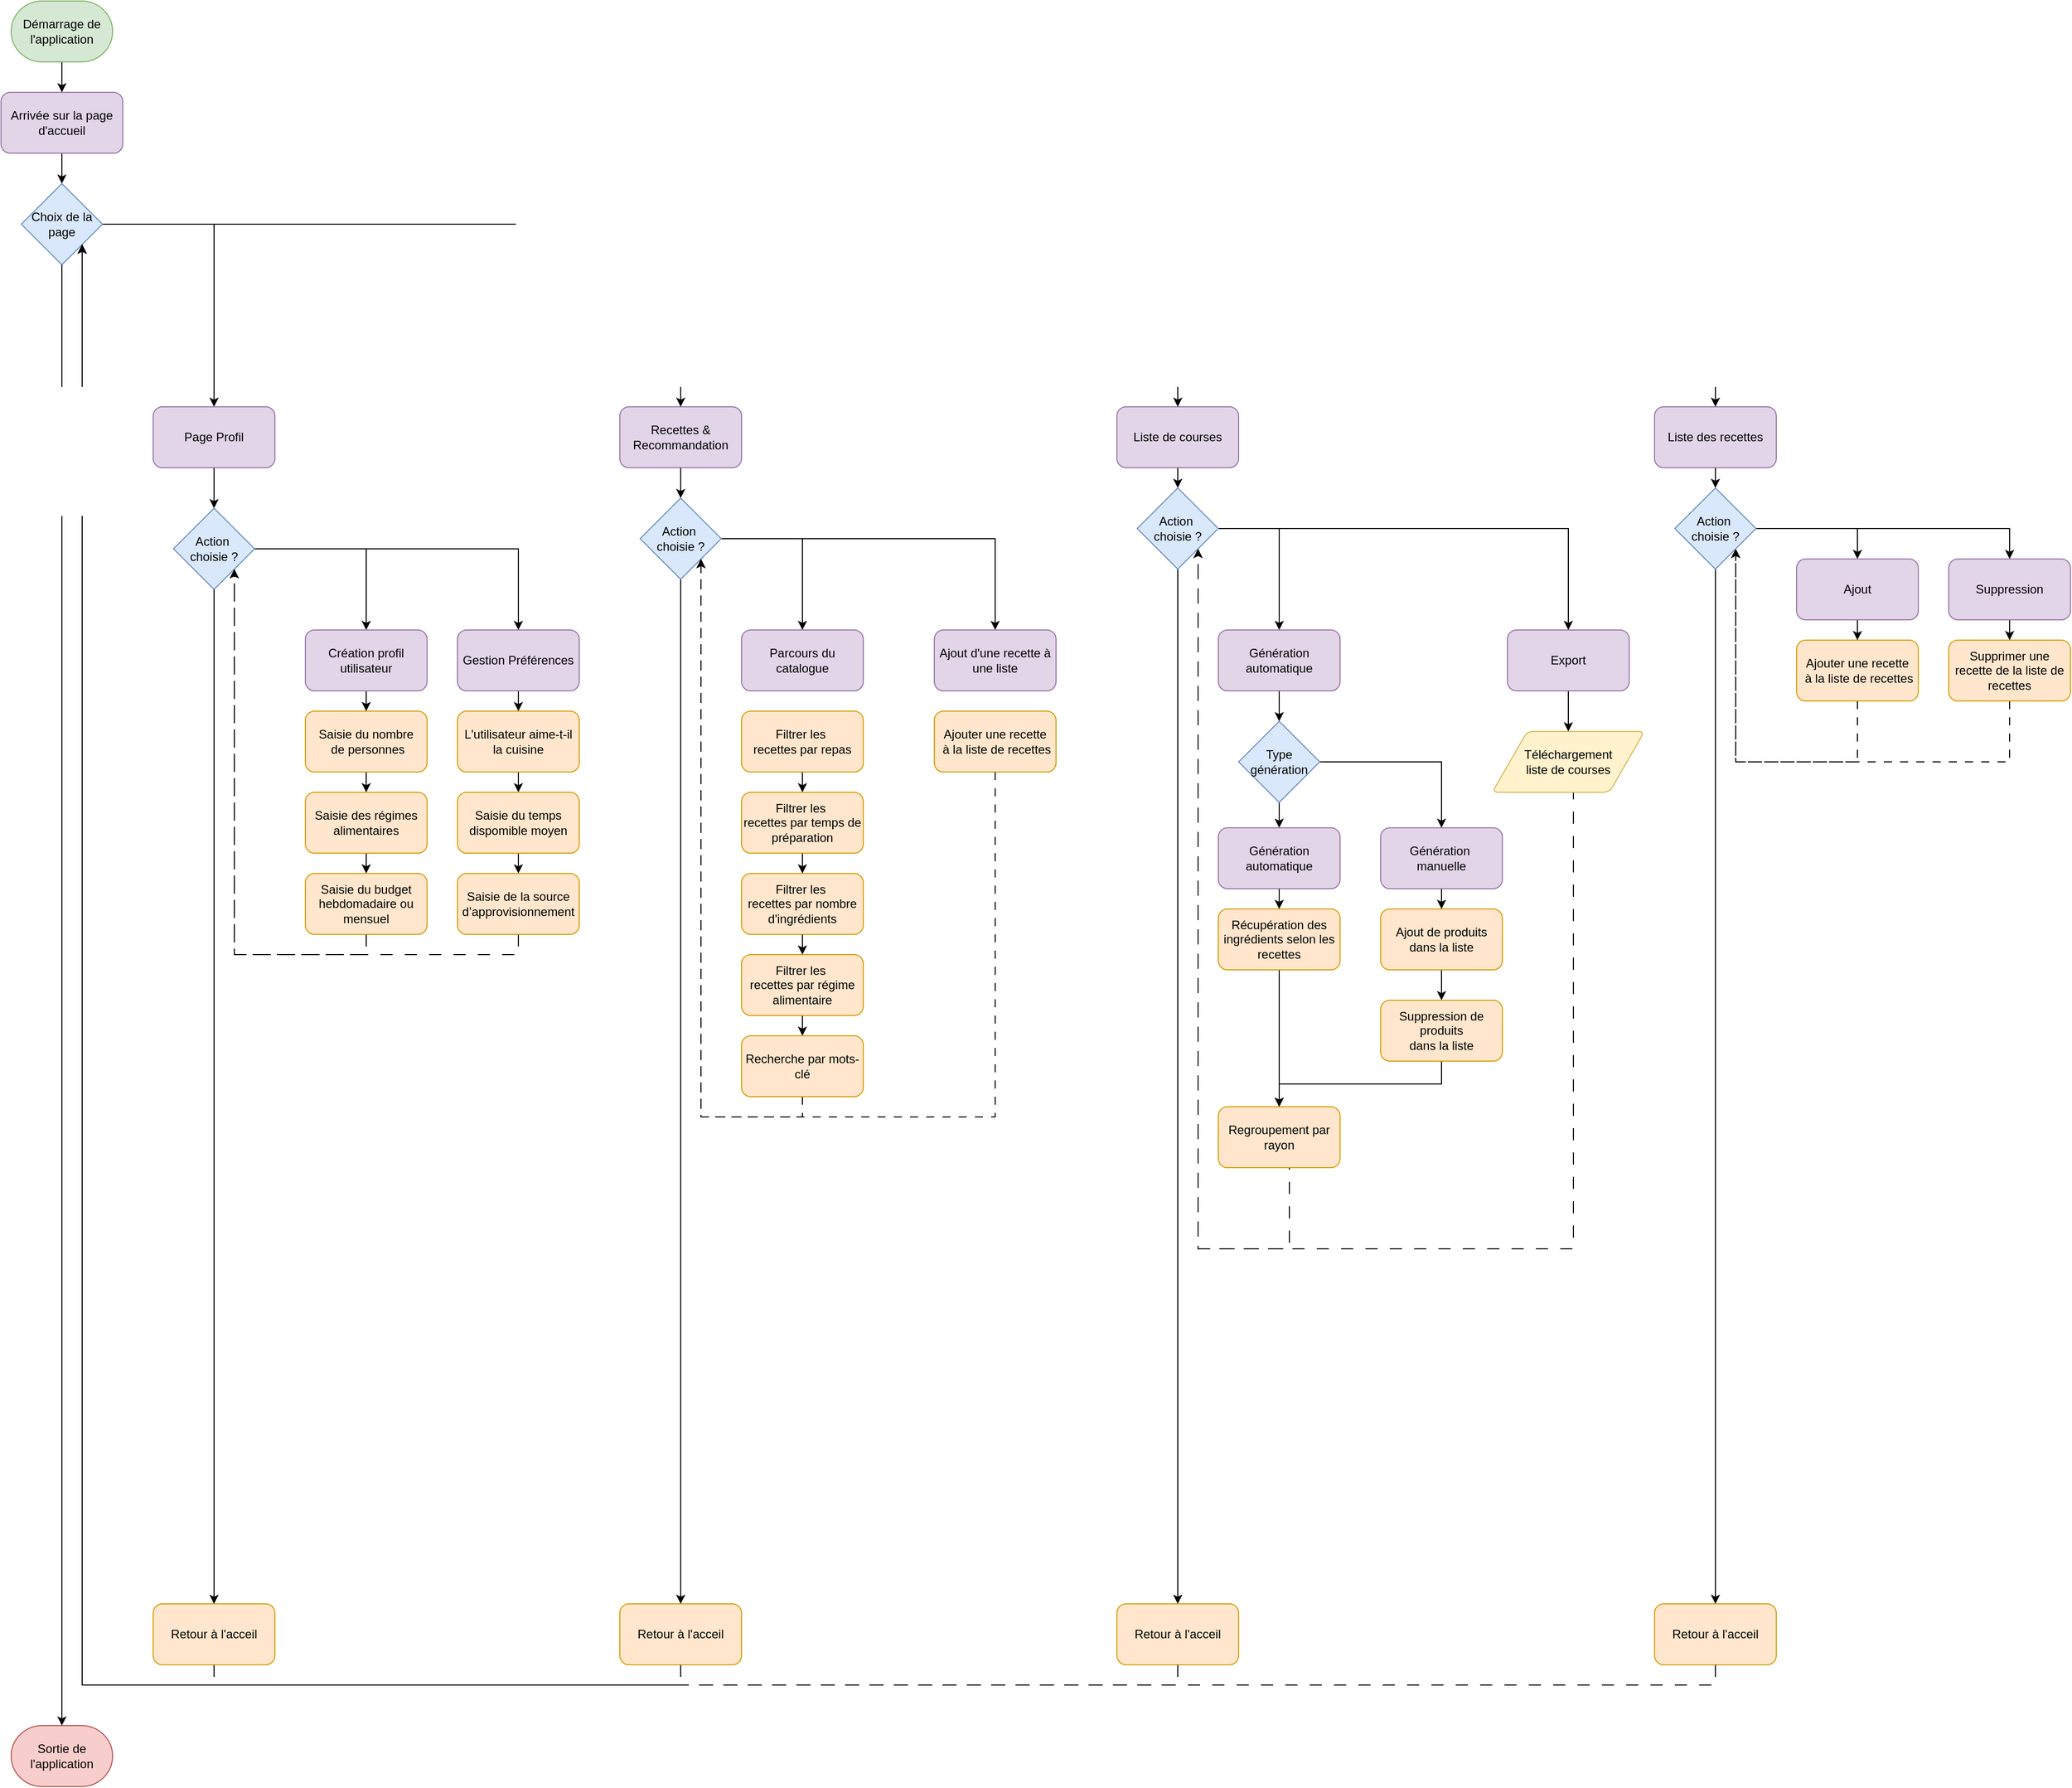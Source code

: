 <mxfile version="26.2.14">
  <diagram id="C5RBs43oDa-KdzZeNtuy" name="Page-1">
    <mxGraphModel dx="3173" dy="3305" grid="1" gridSize="10" guides="1" tooltips="1" connect="1" arrows="1" fold="1" page="0" pageScale="1" pageWidth="827" pageHeight="1169" math="0" shadow="0">
      <root>
        <mxCell id="WIyWlLk6GJQsqaUBKTNV-0" />
        <mxCell id="WIyWlLk6GJQsqaUBKTNV-1" parent="WIyWlLk6GJQsqaUBKTNV-0" />
        <mxCell id="wXpOA6ohuVYkugTAgdoW-139" style="edgeStyle=orthogonalEdgeStyle;rounded=0;orthogonalLoop=1;jettySize=auto;html=1;exitX=0.5;exitY=1;exitDx=0;exitDy=0;entryX=0.5;entryY=0;entryDx=0;entryDy=0;" edge="1" parent="WIyWlLk6GJQsqaUBKTNV-1" source="wXpOA6ohuVYkugTAgdoW-3" target="wXpOA6ohuVYkugTAgdoW-75">
          <mxGeometry relative="1" as="geometry" />
        </mxCell>
        <mxCell id="wXpOA6ohuVYkugTAgdoW-3" value="Arrivée sur la page d&#39;accueil" style="rounded=1;whiteSpace=wrap;html=1;fillColor=#e1d5e7;strokeColor=#9673a6;" vertex="1" parent="WIyWlLk6GJQsqaUBKTNV-1">
          <mxGeometry x="60" y="-350" width="120" height="60" as="geometry" />
        </mxCell>
        <mxCell id="wXpOA6ohuVYkugTAgdoW-43" style="edgeStyle=orthogonalEdgeStyle;rounded=0;orthogonalLoop=1;jettySize=auto;html=1;exitX=0.5;exitY=1;exitDx=0;exitDy=0;entryX=0.5;entryY=0;entryDx=0;entryDy=0;" edge="1" parent="WIyWlLk6GJQsqaUBKTNV-1" source="wXpOA6ohuVYkugTAgdoW-33" target="wXpOA6ohuVYkugTAgdoW-35">
          <mxGeometry relative="1" as="geometry" />
        </mxCell>
        <mxCell id="wXpOA6ohuVYkugTAgdoW-33" value="Recettes &amp;amp; Recommandation" style="rounded=1;whiteSpace=wrap;html=1;fillColor=#e1d5e7;strokeColor=#9673a6;" vertex="1" parent="WIyWlLk6GJQsqaUBKTNV-1">
          <mxGeometry x="670" y="-40" width="120" height="60" as="geometry" />
        </mxCell>
        <mxCell id="wXpOA6ohuVYkugTAgdoW-98" style="edgeStyle=orthogonalEdgeStyle;rounded=0;orthogonalLoop=1;jettySize=auto;html=1;exitX=1;exitY=0.5;exitDx=0;exitDy=0;entryX=0.5;entryY=0;entryDx=0;entryDy=0;" edge="1" parent="WIyWlLk6GJQsqaUBKTNV-1" source="wXpOA6ohuVYkugTAgdoW-35" target="wXpOA6ohuVYkugTAgdoW-97">
          <mxGeometry relative="1" as="geometry" />
        </mxCell>
        <mxCell id="wXpOA6ohuVYkugTAgdoW-99" style="edgeStyle=orthogonalEdgeStyle;rounded=0;orthogonalLoop=1;jettySize=auto;html=1;exitX=1;exitY=0.5;exitDx=0;exitDy=0;entryX=0.5;entryY=0;entryDx=0;entryDy=0;" edge="1" parent="WIyWlLk6GJQsqaUBKTNV-1" source="wXpOA6ohuVYkugTAgdoW-35" target="wXpOA6ohuVYkugTAgdoW-96">
          <mxGeometry relative="1" as="geometry" />
        </mxCell>
        <mxCell id="wXpOA6ohuVYkugTAgdoW-158" style="edgeStyle=orthogonalEdgeStyle;rounded=0;orthogonalLoop=1;jettySize=auto;html=1;exitX=0.5;exitY=1;exitDx=0;exitDy=0;entryX=0.5;entryY=0;entryDx=0;entryDy=0;" edge="1" parent="WIyWlLk6GJQsqaUBKTNV-1" source="wXpOA6ohuVYkugTAgdoW-35" target="wXpOA6ohuVYkugTAgdoW-156">
          <mxGeometry relative="1" as="geometry" />
        </mxCell>
        <mxCell id="wXpOA6ohuVYkugTAgdoW-35" value="&lt;div&gt;Action&amp;nbsp;&lt;/div&gt;&lt;div&gt;choisie ?&lt;/div&gt;" style="rhombus;whiteSpace=wrap;html=1;fillColor=#dae8fc;strokeColor=#6c8ebf;" vertex="1" parent="WIyWlLk6GJQsqaUBKTNV-1">
          <mxGeometry x="690" y="50" width="80" height="80" as="geometry" />
        </mxCell>
        <mxCell id="wXpOA6ohuVYkugTAgdoW-40" style="edgeStyle=orthogonalEdgeStyle;rounded=0;orthogonalLoop=1;jettySize=auto;html=1;exitX=0.5;exitY=1;exitDx=0;exitDy=0;entryX=0.5;entryY=0;entryDx=0;entryDy=0;" edge="1" parent="WIyWlLk6GJQsqaUBKTNV-1" source="wXpOA6ohuVYkugTAgdoW-36" target="wXpOA6ohuVYkugTAgdoW-37">
          <mxGeometry relative="1" as="geometry" />
        </mxCell>
        <mxCell id="wXpOA6ohuVYkugTAgdoW-36" value="&lt;div&gt;Filtrer les&amp;nbsp;&lt;/div&gt;&lt;div&gt;recettes par repas&lt;/div&gt;" style="rounded=1;whiteSpace=wrap;html=1;fillColor=#ffe6cc;strokeColor=#d79b00;" vertex="1" parent="WIyWlLk6GJQsqaUBKTNV-1">
          <mxGeometry x="790" y="260" width="120" height="60" as="geometry" />
        </mxCell>
        <mxCell id="wXpOA6ohuVYkugTAgdoW-41" style="edgeStyle=orthogonalEdgeStyle;rounded=0;orthogonalLoop=1;jettySize=auto;html=1;exitX=0.5;exitY=1;exitDx=0;exitDy=0;entryX=0.5;entryY=0;entryDx=0;entryDy=0;" edge="1" parent="WIyWlLk6GJQsqaUBKTNV-1" source="wXpOA6ohuVYkugTAgdoW-37" target="wXpOA6ohuVYkugTAgdoW-38">
          <mxGeometry relative="1" as="geometry" />
        </mxCell>
        <mxCell id="wXpOA6ohuVYkugTAgdoW-37" value="&lt;div&gt;Filtrer les&amp;nbsp;&lt;/div&gt;&lt;div&gt;recettes par temps de préparation&lt;/div&gt;" style="rounded=1;whiteSpace=wrap;html=1;fillColor=#ffe6cc;strokeColor=#d79b00;" vertex="1" parent="WIyWlLk6GJQsqaUBKTNV-1">
          <mxGeometry x="790" y="340" width="120" height="60" as="geometry" />
        </mxCell>
        <mxCell id="wXpOA6ohuVYkugTAgdoW-62" style="edgeStyle=orthogonalEdgeStyle;rounded=0;orthogonalLoop=1;jettySize=auto;html=1;exitX=0.5;exitY=1;exitDx=0;exitDy=0;entryX=0.5;entryY=0;entryDx=0;entryDy=0;" edge="1" parent="WIyWlLk6GJQsqaUBKTNV-1" source="wXpOA6ohuVYkugTAgdoW-38" target="wXpOA6ohuVYkugTAgdoW-59">
          <mxGeometry relative="1" as="geometry" />
        </mxCell>
        <mxCell id="wXpOA6ohuVYkugTAgdoW-38" value="&lt;div&gt;Filtrer les&amp;nbsp;&lt;/div&gt;&lt;div&gt;recettes par nombre d&#39;ingrédients&lt;/div&gt;" style="rounded=1;whiteSpace=wrap;html=1;fillColor=#ffe6cc;strokeColor=#d79b00;" vertex="1" parent="WIyWlLk6GJQsqaUBKTNV-1">
          <mxGeometry x="790" y="420" width="120" height="60" as="geometry" />
        </mxCell>
        <mxCell id="wXpOA6ohuVYkugTAgdoW-101" style="edgeStyle=orthogonalEdgeStyle;rounded=0;orthogonalLoop=1;jettySize=auto;html=1;exitX=0.5;exitY=1;exitDx=0;exitDy=0;entryX=1;entryY=1;entryDx=0;entryDy=0;dashed=1;dashPattern=8 8;" edge="1" parent="WIyWlLk6GJQsqaUBKTNV-1" source="wXpOA6ohuVYkugTAgdoW-44" target="wXpOA6ohuVYkugTAgdoW-35">
          <mxGeometry relative="1" as="geometry">
            <Array as="points">
              <mxPoint x="1040" y="660" />
              <mxPoint x="750" y="660" />
            </Array>
          </mxGeometry>
        </mxCell>
        <mxCell id="wXpOA6ohuVYkugTAgdoW-44" value="&lt;div&gt;Ajouter une recette&lt;/div&gt;&lt;div&gt;&amp;nbsp;à la liste de recettes&lt;/div&gt;" style="rounded=1;whiteSpace=wrap;html=1;fillColor=#ffe6cc;strokeColor=#d79b00;" vertex="1" parent="WIyWlLk6GJQsqaUBKTNV-1">
          <mxGeometry x="980" y="260" width="120" height="60" as="geometry" />
        </mxCell>
        <mxCell id="wXpOA6ohuVYkugTAgdoW-142" style="edgeStyle=orthogonalEdgeStyle;rounded=0;orthogonalLoop=1;jettySize=auto;html=1;exitX=0.5;exitY=1;exitDx=0;exitDy=0;entryX=0.5;entryY=0;entryDx=0;entryDy=0;" edge="1" parent="WIyWlLk6GJQsqaUBKTNV-1" source="wXpOA6ohuVYkugTAgdoW-46" target="wXpOA6ohuVYkugTAgdoW-141">
          <mxGeometry relative="1" as="geometry" />
        </mxCell>
        <mxCell id="wXpOA6ohuVYkugTAgdoW-46" value="Liste de courses" style="rounded=1;whiteSpace=wrap;html=1;fillColor=#e1d5e7;strokeColor=#9673a6;" vertex="1" parent="WIyWlLk6GJQsqaUBKTNV-1">
          <mxGeometry x="1160" y="-40" width="120" height="60" as="geometry" />
        </mxCell>
        <mxCell id="wXpOA6ohuVYkugTAgdoW-106" style="edgeStyle=orthogonalEdgeStyle;rounded=0;orthogonalLoop=1;jettySize=auto;html=1;exitX=0.5;exitY=1;exitDx=0;exitDy=0;entryX=0.5;entryY=0;entryDx=0;entryDy=0;" edge="1" parent="WIyWlLk6GJQsqaUBKTNV-1" source="wXpOA6ohuVYkugTAgdoW-48" target="wXpOA6ohuVYkugTAgdoW-104">
          <mxGeometry relative="1" as="geometry" />
        </mxCell>
        <mxCell id="wXpOA6ohuVYkugTAgdoW-107" style="edgeStyle=orthogonalEdgeStyle;rounded=0;orthogonalLoop=1;jettySize=auto;html=1;exitX=1;exitY=0.5;exitDx=0;exitDy=0;entryX=0.5;entryY=0;entryDx=0;entryDy=0;" edge="1" parent="WIyWlLk6GJQsqaUBKTNV-1" source="wXpOA6ohuVYkugTAgdoW-48" target="wXpOA6ohuVYkugTAgdoW-105">
          <mxGeometry relative="1" as="geometry" />
        </mxCell>
        <mxCell id="wXpOA6ohuVYkugTAgdoW-48" value="Type génération" style="rhombus;whiteSpace=wrap;html=1;fillColor=#dae8fc;strokeColor=#6c8ebf;" vertex="1" parent="WIyWlLk6GJQsqaUBKTNV-1">
          <mxGeometry x="1280" y="270" width="80" height="80" as="geometry" />
        </mxCell>
        <mxCell id="wXpOA6ohuVYkugTAgdoW-64" style="edgeStyle=orthogonalEdgeStyle;rounded=0;orthogonalLoop=1;jettySize=auto;html=1;exitX=0.5;exitY=1;exitDx=0;exitDy=0;entryX=0.5;entryY=0;entryDx=0;entryDy=0;" edge="1" parent="WIyWlLk6GJQsqaUBKTNV-1" source="wXpOA6ohuVYkugTAgdoW-55" target="wXpOA6ohuVYkugTAgdoW-63">
          <mxGeometry relative="1" as="geometry" />
        </mxCell>
        <mxCell id="wXpOA6ohuVYkugTAgdoW-55" value="&lt;div&gt;Ajout de produits&lt;/div&gt;&lt;div&gt;dans la liste&lt;/div&gt;" style="rounded=1;whiteSpace=wrap;html=1;fillColor=#ffe6cc;strokeColor=#d79b00;" vertex="1" parent="WIyWlLk6GJQsqaUBKTNV-1">
          <mxGeometry x="1420" y="455" width="120" height="60" as="geometry" />
        </mxCell>
        <mxCell id="wXpOA6ohuVYkugTAgdoW-61" style="edgeStyle=orthogonalEdgeStyle;rounded=0;orthogonalLoop=1;jettySize=auto;html=1;exitX=0.5;exitY=1;exitDx=0;exitDy=0;entryX=0.5;entryY=0;entryDx=0;entryDy=0;" edge="1" parent="WIyWlLk6GJQsqaUBKTNV-1" source="wXpOA6ohuVYkugTAgdoW-59" target="wXpOA6ohuVYkugTAgdoW-60">
          <mxGeometry relative="1" as="geometry" />
        </mxCell>
        <mxCell id="wXpOA6ohuVYkugTAgdoW-59" value="&lt;div&gt;Filtrer les&amp;nbsp;&lt;/div&gt;&lt;div&gt;recettes par régime alimentaire&lt;/div&gt;" style="rounded=1;whiteSpace=wrap;html=1;fillColor=#ffe6cc;strokeColor=#d79b00;" vertex="1" parent="WIyWlLk6GJQsqaUBKTNV-1">
          <mxGeometry x="790" y="500" width="120" height="60" as="geometry" />
        </mxCell>
        <mxCell id="wXpOA6ohuVYkugTAgdoW-100" style="edgeStyle=orthogonalEdgeStyle;rounded=0;orthogonalLoop=1;jettySize=auto;html=1;exitX=0.5;exitY=1;exitDx=0;exitDy=0;entryX=1;entryY=1;entryDx=0;entryDy=0;dashed=1;dashPattern=8 8;" edge="1" parent="WIyWlLk6GJQsqaUBKTNV-1" source="wXpOA6ohuVYkugTAgdoW-60" target="wXpOA6ohuVYkugTAgdoW-35">
          <mxGeometry relative="1" as="geometry" />
        </mxCell>
        <mxCell id="wXpOA6ohuVYkugTAgdoW-60" value="Recherche par mots-clé" style="rounded=1;whiteSpace=wrap;html=1;fillColor=#ffe6cc;strokeColor=#d79b00;" vertex="1" parent="WIyWlLk6GJQsqaUBKTNV-1">
          <mxGeometry x="790" y="580" width="120" height="60" as="geometry" />
        </mxCell>
        <mxCell id="wXpOA6ohuVYkugTAgdoW-111" style="edgeStyle=orthogonalEdgeStyle;rounded=0;orthogonalLoop=1;jettySize=auto;html=1;exitX=0.5;exitY=1;exitDx=0;exitDy=0;entryX=0.5;entryY=0;entryDx=0;entryDy=0;" edge="1" parent="WIyWlLk6GJQsqaUBKTNV-1" source="wXpOA6ohuVYkugTAgdoW-63" target="wXpOA6ohuVYkugTAgdoW-65">
          <mxGeometry relative="1" as="geometry" />
        </mxCell>
        <mxCell id="wXpOA6ohuVYkugTAgdoW-63" value="Suppression de produits&lt;div&gt;dans la liste&lt;/div&gt;" style="rounded=1;whiteSpace=wrap;html=1;fillColor=#ffe6cc;strokeColor=#d79b00;" vertex="1" parent="WIyWlLk6GJQsqaUBKTNV-1">
          <mxGeometry x="1420" y="545" width="120" height="60" as="geometry" />
        </mxCell>
        <mxCell id="wXpOA6ohuVYkugTAgdoW-151" style="edgeStyle=orthogonalEdgeStyle;rounded=0;orthogonalLoop=1;jettySize=auto;html=1;exitX=0.5;exitY=1;exitDx=0;exitDy=0;entryX=1;entryY=1;entryDx=0;entryDy=0;dashed=1;dashPattern=12 12;" edge="1" parent="WIyWlLk6GJQsqaUBKTNV-1" source="wXpOA6ohuVYkugTAgdoW-65" target="wXpOA6ohuVYkugTAgdoW-141">
          <mxGeometry relative="1" as="geometry">
            <Array as="points">
              <mxPoint x="1330" y="710" />
              <mxPoint x="1330" y="790" />
              <mxPoint x="1240" y="790" />
            </Array>
          </mxGeometry>
        </mxCell>
        <mxCell id="wXpOA6ohuVYkugTAgdoW-65" value="Regroupement par rayon" style="rounded=1;whiteSpace=wrap;html=1;fillColor=#ffe6cc;strokeColor=#d79b00;" vertex="1" parent="WIyWlLk6GJQsqaUBKTNV-1">
          <mxGeometry x="1260" y="650" width="120" height="60" as="geometry" />
        </mxCell>
        <mxCell id="wXpOA6ohuVYkugTAgdoW-115" style="edgeStyle=orthogonalEdgeStyle;rounded=0;orthogonalLoop=1;jettySize=auto;html=1;exitX=0.5;exitY=1;exitDx=0;exitDy=0;entryX=0.5;entryY=0;entryDx=0;entryDy=0;" edge="1" parent="WIyWlLk6GJQsqaUBKTNV-1" source="wXpOA6ohuVYkugTAgdoW-68" target="wXpOA6ohuVYkugTAgdoW-114">
          <mxGeometry relative="1" as="geometry" />
        </mxCell>
        <mxCell id="wXpOA6ohuVYkugTAgdoW-68" value="&lt;div&gt;Liste des recettes&lt;/div&gt;" style="rounded=1;whiteSpace=wrap;html=1;fillColor=#e1d5e7;strokeColor=#9673a6;" vertex="1" parent="WIyWlLk6GJQsqaUBKTNV-1">
          <mxGeometry x="1690" y="-40" width="120" height="60" as="geometry" />
        </mxCell>
        <mxCell id="wXpOA6ohuVYkugTAgdoW-124" style="edgeStyle=orthogonalEdgeStyle;rounded=0;orthogonalLoop=1;jettySize=auto;html=1;exitX=0.5;exitY=1;exitDx=0;exitDy=0;entryX=1;entryY=1;entryDx=0;entryDy=0;dashed=1;dashPattern=8 8;" edge="1" parent="WIyWlLk6GJQsqaUBKTNV-1" source="wXpOA6ohuVYkugTAgdoW-70" target="wXpOA6ohuVYkugTAgdoW-114">
          <mxGeometry relative="1" as="geometry">
            <Array as="points">
              <mxPoint x="2040" y="310" />
              <mxPoint x="1770" y="310" />
            </Array>
          </mxGeometry>
        </mxCell>
        <mxCell id="wXpOA6ohuVYkugTAgdoW-70" value="&lt;div&gt;Supprimer une recette de la liste de recettes&lt;/div&gt;" style="rounded=1;whiteSpace=wrap;html=1;fillColor=#ffe6cc;strokeColor=#d79b00;" vertex="1" parent="WIyWlLk6GJQsqaUBKTNV-1">
          <mxGeometry x="1980" y="190" width="120" height="60" as="geometry" />
        </mxCell>
        <mxCell id="wXpOA6ohuVYkugTAgdoW-123" style="edgeStyle=orthogonalEdgeStyle;rounded=0;orthogonalLoop=1;jettySize=auto;html=1;exitX=0.5;exitY=1;exitDx=0;exitDy=0;entryX=1;entryY=1;entryDx=0;entryDy=0;dashed=1;dashPattern=8 8;" edge="1" parent="WIyWlLk6GJQsqaUBKTNV-1" source="wXpOA6ohuVYkugTAgdoW-73" target="wXpOA6ohuVYkugTAgdoW-114">
          <mxGeometry relative="1" as="geometry">
            <Array as="points">
              <mxPoint x="1890" y="310" />
              <mxPoint x="1770" y="310" />
            </Array>
          </mxGeometry>
        </mxCell>
        <mxCell id="wXpOA6ohuVYkugTAgdoW-73" value="&lt;div&gt;Ajouter une recette&lt;/div&gt;&lt;div&gt;&amp;nbsp;à la liste de recettes&lt;/div&gt;" style="rounded=1;whiteSpace=wrap;html=1;fillColor=#ffe6cc;strokeColor=#d79b00;" vertex="1" parent="WIyWlLk6GJQsqaUBKTNV-1">
          <mxGeometry x="1830" y="190" width="120" height="60" as="geometry" />
        </mxCell>
        <mxCell id="wXpOA6ohuVYkugTAgdoW-127" style="edgeStyle=orthogonalEdgeStyle;rounded=0;orthogonalLoop=1;jettySize=auto;html=1;exitX=1;exitY=0.5;exitDx=0;exitDy=0;entryX=0.5;entryY=0;entryDx=0;entryDy=0;" edge="1" parent="WIyWlLk6GJQsqaUBKTNV-1" source="wXpOA6ohuVYkugTAgdoW-75" target="wXpOA6ohuVYkugTAgdoW-4">
          <mxGeometry relative="1" as="geometry">
            <mxPoint x="520" y="-40" as="targetPoint" />
          </mxGeometry>
        </mxCell>
        <mxCell id="wXpOA6ohuVYkugTAgdoW-128" style="edgeStyle=orthogonalEdgeStyle;rounded=0;orthogonalLoop=1;jettySize=auto;html=1;exitX=1;exitY=0.5;exitDx=0;exitDy=0;entryX=0.5;entryY=0;entryDx=0;entryDy=0;" edge="1" parent="WIyWlLk6GJQsqaUBKTNV-1" source="wXpOA6ohuVYkugTAgdoW-75" target="wXpOA6ohuVYkugTAgdoW-33">
          <mxGeometry relative="1" as="geometry" />
        </mxCell>
        <mxCell id="wXpOA6ohuVYkugTAgdoW-129" style="edgeStyle=orthogonalEdgeStyle;rounded=0;orthogonalLoop=1;jettySize=auto;html=1;exitX=1;exitY=0.5;exitDx=0;exitDy=0;entryX=0.5;entryY=0;entryDx=0;entryDy=0;" edge="1" parent="WIyWlLk6GJQsqaUBKTNV-1" source="wXpOA6ohuVYkugTAgdoW-75" target="wXpOA6ohuVYkugTAgdoW-46">
          <mxGeometry relative="1" as="geometry" />
        </mxCell>
        <mxCell id="wXpOA6ohuVYkugTAgdoW-130" style="edgeStyle=orthogonalEdgeStyle;rounded=0;orthogonalLoop=1;jettySize=auto;html=1;exitX=1;exitY=0.5;exitDx=0;exitDy=0;entryX=0.5;entryY=0;entryDx=0;entryDy=0;" edge="1" parent="WIyWlLk6GJQsqaUBKTNV-1" source="wXpOA6ohuVYkugTAgdoW-75" target="wXpOA6ohuVYkugTAgdoW-68">
          <mxGeometry relative="1" as="geometry" />
        </mxCell>
        <mxCell id="wXpOA6ohuVYkugTAgdoW-75" value="Choix de la page" style="rhombus;whiteSpace=wrap;html=1;fillColor=#dae8fc;strokeColor=#6c8ebf;" vertex="1" parent="WIyWlLk6GJQsqaUBKTNV-1">
          <mxGeometry x="80" y="-260" width="80" height="80" as="geometry" />
        </mxCell>
        <mxCell id="wXpOA6ohuVYkugTAgdoW-95" value="" style="group" vertex="1" connectable="0" parent="WIyWlLk6GJQsqaUBKTNV-1">
          <mxGeometry x="210" y="-40" width="420" height="520" as="geometry" />
        </mxCell>
        <mxCell id="wXpOA6ohuVYkugTAgdoW-21" style="edgeStyle=orthogonalEdgeStyle;rounded=0;orthogonalLoop=1;jettySize=auto;html=1;exitX=0.5;exitY=1;exitDx=0;exitDy=0;entryX=0.5;entryY=0;entryDx=0;entryDy=0;" edge="1" parent="wXpOA6ohuVYkugTAgdoW-95" source="wXpOA6ohuVYkugTAgdoW-4" target="wXpOA6ohuVYkugTAgdoW-20">
          <mxGeometry relative="1" as="geometry" />
        </mxCell>
        <mxCell id="wXpOA6ohuVYkugTAgdoW-4" value="&lt;div&gt;Page Profil&lt;/div&gt;" style="rounded=1;whiteSpace=wrap;html=1;fillColor=#e1d5e7;strokeColor=#9673a6;" vertex="1" parent="wXpOA6ohuVYkugTAgdoW-95">
          <mxGeometry width="120" height="60" as="geometry" />
        </mxCell>
        <mxCell id="wXpOA6ohuVYkugTAgdoW-89" style="edgeStyle=orthogonalEdgeStyle;rounded=0;orthogonalLoop=1;jettySize=auto;html=1;exitX=1;exitY=0.5;exitDx=0;exitDy=0;entryX=0.5;entryY=0;entryDx=0;entryDy=0;" edge="1" parent="wXpOA6ohuVYkugTAgdoW-95" source="wXpOA6ohuVYkugTAgdoW-20" target="wXpOA6ohuVYkugTAgdoW-87">
          <mxGeometry relative="1" as="geometry" />
        </mxCell>
        <mxCell id="wXpOA6ohuVYkugTAgdoW-92" style="edgeStyle=orthogonalEdgeStyle;rounded=0;orthogonalLoop=1;jettySize=auto;html=1;exitX=1;exitY=0.5;exitDx=0;exitDy=0;entryX=0.5;entryY=0;entryDx=0;entryDy=0;" edge="1" parent="wXpOA6ohuVYkugTAgdoW-95" source="wXpOA6ohuVYkugTAgdoW-20" target="wXpOA6ohuVYkugTAgdoW-86">
          <mxGeometry relative="1" as="geometry" />
        </mxCell>
        <mxCell id="wXpOA6ohuVYkugTAgdoW-20" value="&lt;div&gt;Action&amp;nbsp;&lt;/div&gt;&lt;div&gt;choisie ?&lt;/div&gt;" style="rhombus;whiteSpace=wrap;html=1;fillColor=#dae8fc;strokeColor=#6c8ebf;" vertex="1" parent="wXpOA6ohuVYkugTAgdoW-95">
          <mxGeometry x="20" y="100" width="80" height="80" as="geometry" />
        </mxCell>
        <mxCell id="wXpOA6ohuVYkugTAgdoW-76" style="edgeStyle=orthogonalEdgeStyle;rounded=0;orthogonalLoop=1;jettySize=auto;html=1;exitX=0.5;exitY=1;exitDx=0;exitDy=0;entryX=0.5;entryY=0;entryDx=0;entryDy=0;" edge="1" parent="wXpOA6ohuVYkugTAgdoW-95" source="wXpOA6ohuVYkugTAgdoW-77" target="wXpOA6ohuVYkugTAgdoW-80">
          <mxGeometry relative="1" as="geometry" />
        </mxCell>
        <mxCell id="wXpOA6ohuVYkugTAgdoW-77" value="&lt;div&gt;Saisie du nombre&lt;/div&gt;&lt;div&gt;&amp;nbsp;de personnes&lt;/div&gt;" style="rounded=1;whiteSpace=wrap;html=1;fillColor=#ffe6cc;strokeColor=#d79b00;" vertex="1" parent="wXpOA6ohuVYkugTAgdoW-95">
          <mxGeometry x="150" y="300" width="120" height="60" as="geometry" />
        </mxCell>
        <mxCell id="wXpOA6ohuVYkugTAgdoW-93" style="edgeStyle=orthogonalEdgeStyle;rounded=0;orthogonalLoop=1;jettySize=auto;html=1;exitX=0.5;exitY=1;exitDx=0;exitDy=0;entryX=1;entryY=1;entryDx=0;entryDy=0;dashed=1;dashPattern=12 12;" edge="1" parent="wXpOA6ohuVYkugTAgdoW-95" source="wXpOA6ohuVYkugTAgdoW-78" target="wXpOA6ohuVYkugTAgdoW-20">
          <mxGeometry relative="1" as="geometry" />
        </mxCell>
        <mxCell id="wXpOA6ohuVYkugTAgdoW-78" value="Saisie du budget hebdomadaire ou mensuel" style="rounded=1;whiteSpace=wrap;html=1;fillColor=#ffe6cc;strokeColor=#d79b00;" vertex="1" parent="wXpOA6ohuVYkugTAgdoW-95">
          <mxGeometry x="150" y="460" width="120" height="60" as="geometry" />
        </mxCell>
        <mxCell id="wXpOA6ohuVYkugTAgdoW-79" style="edgeStyle=orthogonalEdgeStyle;rounded=0;orthogonalLoop=1;jettySize=auto;html=1;exitX=0.5;exitY=1;exitDx=0;exitDy=0;entryX=0.5;entryY=0;entryDx=0;entryDy=0;" edge="1" parent="wXpOA6ohuVYkugTAgdoW-95" source="wXpOA6ohuVYkugTAgdoW-80" target="wXpOA6ohuVYkugTAgdoW-78">
          <mxGeometry relative="1" as="geometry" />
        </mxCell>
        <mxCell id="wXpOA6ohuVYkugTAgdoW-80" value="&lt;div&gt;Saisie des régimes alimentaires&lt;/div&gt;" style="rounded=1;whiteSpace=wrap;html=1;fillColor=#ffe6cc;strokeColor=#d79b00;" vertex="1" parent="wXpOA6ohuVYkugTAgdoW-95">
          <mxGeometry x="150" y="380" width="120" height="60" as="geometry" />
        </mxCell>
        <mxCell id="wXpOA6ohuVYkugTAgdoW-81" style="edgeStyle=orthogonalEdgeStyle;rounded=0;orthogonalLoop=1;jettySize=auto;html=1;exitX=0.5;exitY=1;exitDx=0;exitDy=0;entryX=0.5;entryY=0;entryDx=0;entryDy=0;" edge="1" parent="wXpOA6ohuVYkugTAgdoW-95" source="wXpOA6ohuVYkugTAgdoW-82" target="wXpOA6ohuVYkugTAgdoW-84">
          <mxGeometry relative="1" as="geometry" />
        </mxCell>
        <mxCell id="wXpOA6ohuVYkugTAgdoW-82" value="L&#39;utilisateur aime-t-il la cuisine" style="rounded=1;whiteSpace=wrap;html=1;fillColor=#ffe6cc;strokeColor=#d79b00;" vertex="1" parent="wXpOA6ohuVYkugTAgdoW-95">
          <mxGeometry x="300" y="300" width="120" height="60" as="geometry" />
        </mxCell>
        <mxCell id="wXpOA6ohuVYkugTAgdoW-83" style="edgeStyle=orthogonalEdgeStyle;rounded=0;orthogonalLoop=1;jettySize=auto;html=1;exitX=0.5;exitY=1;exitDx=0;exitDy=0;entryX=0.5;entryY=0;entryDx=0;entryDy=0;" edge="1" parent="wXpOA6ohuVYkugTAgdoW-95" source="wXpOA6ohuVYkugTAgdoW-84" target="wXpOA6ohuVYkugTAgdoW-85">
          <mxGeometry relative="1" as="geometry" />
        </mxCell>
        <mxCell id="wXpOA6ohuVYkugTAgdoW-84" value="Saisie du temps dispomible moyen" style="rounded=1;whiteSpace=wrap;html=1;fillColor=#ffe6cc;strokeColor=#d79b00;" vertex="1" parent="wXpOA6ohuVYkugTAgdoW-95">
          <mxGeometry x="300" y="380" width="120" height="60" as="geometry" />
        </mxCell>
        <mxCell id="wXpOA6ohuVYkugTAgdoW-94" style="edgeStyle=orthogonalEdgeStyle;rounded=0;orthogonalLoop=1;jettySize=auto;html=1;exitX=0.5;exitY=1;exitDx=0;exitDy=0;entryX=1;entryY=1;entryDx=0;entryDy=0;dashed=1;dashPattern=12 12;" edge="1" parent="wXpOA6ohuVYkugTAgdoW-95" source="wXpOA6ohuVYkugTAgdoW-85" target="wXpOA6ohuVYkugTAgdoW-20">
          <mxGeometry relative="1" as="geometry" />
        </mxCell>
        <mxCell id="wXpOA6ohuVYkugTAgdoW-85" value="Saisie de la source &lt;font style=&quot;font-size: 12px;&quot;&gt;&lt;span id=&quot;docs-internal-guid-774d3248-7fff-bee1-e247-83fd71345e65&quot; style=&quot;font-family: Arial, sans-serif; color: rgb(0, 0, 0); background-color: transparent; font-weight: 400; font-style: normal; font-variant: normal; text-decoration: none; vertical-align: baseline; white-space: pre-wrap;&quot;&gt;d’&lt;/span&gt;&lt;/font&gt;&lt;font style=&quot;font-size: 12px;&quot;&gt;&lt;span id=&quot;docs-internal-guid-774d3248-7fff-bee1-e247-83fd71345e65&quot; style=&quot;font-family: Arial, sans-serif; color: rgb(0, 0, 0); background-color: transparent; font-weight: 400; font-style: normal; font-variant: normal; text-decoration: none; vertical-align: baseline; white-space: pre-wrap;&quot;&gt;approvisionnement&lt;/span&gt;&lt;/font&gt;" style="rounded=1;whiteSpace=wrap;html=1;fillColor=#ffe6cc;strokeColor=#d79b00;" vertex="1" parent="wXpOA6ohuVYkugTAgdoW-95">
          <mxGeometry x="300" y="460" width="120" height="60" as="geometry" />
        </mxCell>
        <mxCell id="wXpOA6ohuVYkugTAgdoW-90" style="edgeStyle=orthogonalEdgeStyle;rounded=0;orthogonalLoop=1;jettySize=auto;html=1;exitX=0.5;exitY=1;exitDx=0;exitDy=0;entryX=0.5;entryY=0;entryDx=0;entryDy=0;" edge="1" parent="wXpOA6ohuVYkugTAgdoW-95" source="wXpOA6ohuVYkugTAgdoW-86" target="wXpOA6ohuVYkugTAgdoW-77">
          <mxGeometry relative="1" as="geometry" />
        </mxCell>
        <mxCell id="wXpOA6ohuVYkugTAgdoW-86" value="Création profil utilisateur" style="rounded=1;whiteSpace=wrap;html=1;fillColor=#e1d5e7;strokeColor=#9673a6;" vertex="1" parent="wXpOA6ohuVYkugTAgdoW-95">
          <mxGeometry x="150" y="220" width="120" height="60" as="geometry" />
        </mxCell>
        <mxCell id="wXpOA6ohuVYkugTAgdoW-91" style="edgeStyle=orthogonalEdgeStyle;rounded=0;orthogonalLoop=1;jettySize=auto;html=1;exitX=0.5;exitY=1;exitDx=0;exitDy=0;entryX=0.5;entryY=0;entryDx=0;entryDy=0;" edge="1" parent="wXpOA6ohuVYkugTAgdoW-95" source="wXpOA6ohuVYkugTAgdoW-87" target="wXpOA6ohuVYkugTAgdoW-82">
          <mxGeometry relative="1" as="geometry" />
        </mxCell>
        <mxCell id="wXpOA6ohuVYkugTAgdoW-87" value="Gestion Préférences" style="rounded=1;whiteSpace=wrap;html=1;fillColor=#e1d5e7;strokeColor=#9673a6;" vertex="1" parent="wXpOA6ohuVYkugTAgdoW-95">
          <mxGeometry x="300" y="220" width="120" height="60" as="geometry" />
        </mxCell>
        <mxCell id="wXpOA6ohuVYkugTAgdoW-96" value="Parcours du catalogue" style="rounded=1;whiteSpace=wrap;html=1;fillColor=#e1d5e7;strokeColor=#9673a6;" vertex="1" parent="WIyWlLk6GJQsqaUBKTNV-1">
          <mxGeometry x="790" y="180" width="120" height="60" as="geometry" />
        </mxCell>
        <mxCell id="wXpOA6ohuVYkugTAgdoW-97" value="Ajout d&#39;une recette à une liste" style="rounded=1;whiteSpace=wrap;html=1;fillColor=#e1d5e7;strokeColor=#9673a6;" vertex="1" parent="WIyWlLk6GJQsqaUBKTNV-1">
          <mxGeometry x="980" y="180" width="120" height="60" as="geometry" />
        </mxCell>
        <mxCell id="wXpOA6ohuVYkugTAgdoW-113" style="edgeStyle=orthogonalEdgeStyle;rounded=0;orthogonalLoop=1;jettySize=auto;html=1;exitX=0.5;exitY=1;exitDx=0;exitDy=0;entryX=0.5;entryY=0;entryDx=0;entryDy=0;" edge="1" parent="WIyWlLk6GJQsqaUBKTNV-1" source="wXpOA6ohuVYkugTAgdoW-103" target="wXpOA6ohuVYkugTAgdoW-65">
          <mxGeometry relative="1" as="geometry" />
        </mxCell>
        <mxCell id="wXpOA6ohuVYkugTAgdoW-103" value="Récupération des ingrédients selon les recettes" style="rounded=1;whiteSpace=wrap;html=1;fillColor=#ffe6cc;strokeColor=#d79b00;" vertex="1" parent="WIyWlLk6GJQsqaUBKTNV-1">
          <mxGeometry x="1260" y="455" width="120" height="60" as="geometry" />
        </mxCell>
        <mxCell id="wXpOA6ohuVYkugTAgdoW-108" style="edgeStyle=orthogonalEdgeStyle;rounded=0;orthogonalLoop=1;jettySize=auto;html=1;exitX=0.5;exitY=1;exitDx=0;exitDy=0;entryX=0.5;entryY=0;entryDx=0;entryDy=0;" edge="1" parent="WIyWlLk6GJQsqaUBKTNV-1" source="wXpOA6ohuVYkugTAgdoW-104" target="wXpOA6ohuVYkugTAgdoW-103">
          <mxGeometry relative="1" as="geometry" />
        </mxCell>
        <mxCell id="wXpOA6ohuVYkugTAgdoW-104" value="Génération automatique" style="rounded=1;whiteSpace=wrap;html=1;fillColor=#e1d5e7;strokeColor=#9673a6;" vertex="1" parent="WIyWlLk6GJQsqaUBKTNV-1">
          <mxGeometry x="1260" y="375" width="120" height="60" as="geometry" />
        </mxCell>
        <mxCell id="wXpOA6ohuVYkugTAgdoW-109" style="edgeStyle=orthogonalEdgeStyle;rounded=0;orthogonalLoop=1;jettySize=auto;html=1;exitX=0.5;exitY=1;exitDx=0;exitDy=0;entryX=0.5;entryY=0;entryDx=0;entryDy=0;" edge="1" parent="WIyWlLk6GJQsqaUBKTNV-1" source="wXpOA6ohuVYkugTAgdoW-105" target="wXpOA6ohuVYkugTAgdoW-55">
          <mxGeometry relative="1" as="geometry" />
        </mxCell>
        <mxCell id="wXpOA6ohuVYkugTAgdoW-105" value="&lt;div&gt;Génération&amp;nbsp;&lt;/div&gt;&lt;div&gt;manuelle&lt;/div&gt;" style="rounded=1;whiteSpace=wrap;html=1;fillColor=#e1d5e7;strokeColor=#9673a6;" vertex="1" parent="WIyWlLk6GJQsqaUBKTNV-1">
          <mxGeometry x="1420" y="375" width="120" height="60" as="geometry" />
        </mxCell>
        <mxCell id="wXpOA6ohuVYkugTAgdoW-121" style="edgeStyle=orthogonalEdgeStyle;rounded=0;orthogonalLoop=1;jettySize=auto;html=1;exitX=1;exitY=0.5;exitDx=0;exitDy=0;entryX=0.5;entryY=0;entryDx=0;entryDy=0;" edge="1" parent="WIyWlLk6GJQsqaUBKTNV-1" source="wXpOA6ohuVYkugTAgdoW-114" target="wXpOA6ohuVYkugTAgdoW-117">
          <mxGeometry relative="1" as="geometry" />
        </mxCell>
        <mxCell id="wXpOA6ohuVYkugTAgdoW-122" style="edgeStyle=orthogonalEdgeStyle;rounded=0;orthogonalLoop=1;jettySize=auto;html=1;exitX=1;exitY=0.5;exitDx=0;exitDy=0;entryX=0.5;entryY=0;entryDx=0;entryDy=0;" edge="1" parent="WIyWlLk6GJQsqaUBKTNV-1" source="wXpOA6ohuVYkugTAgdoW-114" target="wXpOA6ohuVYkugTAgdoW-118">
          <mxGeometry relative="1" as="geometry" />
        </mxCell>
        <mxCell id="wXpOA6ohuVYkugTAgdoW-153" style="edgeStyle=orthogonalEdgeStyle;rounded=0;orthogonalLoop=1;jettySize=auto;html=1;exitX=0.5;exitY=1;exitDx=0;exitDy=0;entryX=0.5;entryY=0;entryDx=0;entryDy=0;" edge="1" parent="WIyWlLk6GJQsqaUBKTNV-1" source="wXpOA6ohuVYkugTAgdoW-114" target="wXpOA6ohuVYkugTAgdoW-152">
          <mxGeometry relative="1" as="geometry" />
        </mxCell>
        <mxCell id="wXpOA6ohuVYkugTAgdoW-114" value="&lt;div&gt;Action&amp;nbsp;&lt;/div&gt;&lt;div&gt;choisie ?&lt;/div&gt;" style="rhombus;whiteSpace=wrap;html=1;fillColor=#dae8fc;strokeColor=#6c8ebf;" vertex="1" parent="WIyWlLk6GJQsqaUBKTNV-1">
          <mxGeometry x="1710" y="40" width="80" height="80" as="geometry" />
        </mxCell>
        <mxCell id="wXpOA6ohuVYkugTAgdoW-119" style="edgeStyle=orthogonalEdgeStyle;rounded=0;orthogonalLoop=1;jettySize=auto;html=1;exitX=0.5;exitY=1;exitDx=0;exitDy=0;entryX=0.5;entryY=0;entryDx=0;entryDy=0;" edge="1" parent="WIyWlLk6GJQsqaUBKTNV-1" source="wXpOA6ohuVYkugTAgdoW-117" target="wXpOA6ohuVYkugTAgdoW-73">
          <mxGeometry relative="1" as="geometry" />
        </mxCell>
        <mxCell id="wXpOA6ohuVYkugTAgdoW-117" value="Ajout" style="rounded=1;whiteSpace=wrap;html=1;fillColor=#e1d5e7;strokeColor=#9673a6;" vertex="1" parent="WIyWlLk6GJQsqaUBKTNV-1">
          <mxGeometry x="1830" y="110" width="120" height="60" as="geometry" />
        </mxCell>
        <mxCell id="wXpOA6ohuVYkugTAgdoW-120" style="edgeStyle=orthogonalEdgeStyle;rounded=0;orthogonalLoop=1;jettySize=auto;html=1;exitX=0.5;exitY=1;exitDx=0;exitDy=0;entryX=0.5;entryY=0;entryDx=0;entryDy=0;" edge="1" parent="WIyWlLk6GJQsqaUBKTNV-1" source="wXpOA6ohuVYkugTAgdoW-118" target="wXpOA6ohuVYkugTAgdoW-70">
          <mxGeometry relative="1" as="geometry" />
        </mxCell>
        <mxCell id="wXpOA6ohuVYkugTAgdoW-118" value="Suppression" style="rounded=1;whiteSpace=wrap;html=1;fillColor=#e1d5e7;strokeColor=#9673a6;" vertex="1" parent="WIyWlLk6GJQsqaUBKTNV-1">
          <mxGeometry x="1980" y="110" width="120" height="60" as="geometry" />
        </mxCell>
        <mxCell id="wXpOA6ohuVYkugTAgdoW-138" style="edgeStyle=orthogonalEdgeStyle;rounded=0;orthogonalLoop=1;jettySize=auto;html=1;exitX=0.5;exitY=1;exitDx=0;exitDy=0;exitPerimeter=0;entryX=0.5;entryY=0;entryDx=0;entryDy=0;" edge="1" parent="WIyWlLk6GJQsqaUBKTNV-1" source="wXpOA6ohuVYkugTAgdoW-137" target="wXpOA6ohuVYkugTAgdoW-3">
          <mxGeometry relative="1" as="geometry" />
        </mxCell>
        <mxCell id="wXpOA6ohuVYkugTAgdoW-137" value="Démarrage de l&#39;application" style="strokeWidth=1;html=1;shape=mxgraph.flowchart.terminator;whiteSpace=wrap;fillColor=#d5e8d4;strokeColor=#82b366;" vertex="1" parent="WIyWlLk6GJQsqaUBKTNV-1">
          <mxGeometry x="70" y="-440" width="100" height="60" as="geometry" />
        </mxCell>
        <mxCell id="wXpOA6ohuVYkugTAgdoW-145" style="edgeStyle=orthogonalEdgeStyle;rounded=0;orthogonalLoop=1;jettySize=auto;html=1;exitX=1;exitY=0.5;exitDx=0;exitDy=0;entryX=0.5;entryY=0;entryDx=0;entryDy=0;" edge="1" parent="WIyWlLk6GJQsqaUBKTNV-1" source="wXpOA6ohuVYkugTAgdoW-141" target="wXpOA6ohuVYkugTAgdoW-143">
          <mxGeometry relative="1" as="geometry" />
        </mxCell>
        <mxCell id="wXpOA6ohuVYkugTAgdoW-147" style="edgeStyle=orthogonalEdgeStyle;rounded=0;orthogonalLoop=1;jettySize=auto;html=1;exitX=1;exitY=0.5;exitDx=0;exitDy=0;entryX=0.5;entryY=0;entryDx=0;entryDy=0;" edge="1" parent="WIyWlLk6GJQsqaUBKTNV-1" source="wXpOA6ohuVYkugTAgdoW-141" target="wXpOA6ohuVYkugTAgdoW-146">
          <mxGeometry relative="1" as="geometry" />
        </mxCell>
        <mxCell id="wXpOA6ohuVYkugTAgdoW-155" style="edgeStyle=orthogonalEdgeStyle;rounded=0;orthogonalLoop=1;jettySize=auto;html=1;exitX=0.5;exitY=1;exitDx=0;exitDy=0;entryX=0.5;entryY=0;entryDx=0;entryDy=0;" edge="1" parent="WIyWlLk6GJQsqaUBKTNV-1" source="wXpOA6ohuVYkugTAgdoW-141" target="wXpOA6ohuVYkugTAgdoW-154">
          <mxGeometry relative="1" as="geometry" />
        </mxCell>
        <mxCell id="wXpOA6ohuVYkugTAgdoW-141" value="&lt;div&gt;Action&amp;nbsp;&lt;/div&gt;&lt;div&gt;choisie ?&lt;/div&gt;" style="rhombus;whiteSpace=wrap;html=1;fillColor=#dae8fc;strokeColor=#6c8ebf;" vertex="1" parent="WIyWlLk6GJQsqaUBKTNV-1">
          <mxGeometry x="1180" y="40" width="80" height="80" as="geometry" />
        </mxCell>
        <mxCell id="wXpOA6ohuVYkugTAgdoW-144" style="edgeStyle=orthogonalEdgeStyle;rounded=0;orthogonalLoop=1;jettySize=auto;html=1;exitX=0.5;exitY=1;exitDx=0;exitDy=0;entryX=0.5;entryY=0;entryDx=0;entryDy=0;" edge="1" parent="WIyWlLk6GJQsqaUBKTNV-1" source="wXpOA6ohuVYkugTAgdoW-143" target="wXpOA6ohuVYkugTAgdoW-48">
          <mxGeometry relative="1" as="geometry" />
        </mxCell>
        <mxCell id="wXpOA6ohuVYkugTAgdoW-143" value="Génération automatique" style="rounded=1;whiteSpace=wrap;html=1;fillColor=#e1d5e7;strokeColor=#9673a6;" vertex="1" parent="WIyWlLk6GJQsqaUBKTNV-1">
          <mxGeometry x="1260" y="180" width="120" height="60" as="geometry" />
        </mxCell>
        <mxCell id="wXpOA6ohuVYkugTAgdoW-149" style="edgeStyle=orthogonalEdgeStyle;rounded=0;orthogonalLoop=1;jettySize=auto;html=1;exitX=0.5;exitY=1;exitDx=0;exitDy=0;entryX=0.5;entryY=0;entryDx=0;entryDy=0;" edge="1" parent="WIyWlLk6GJQsqaUBKTNV-1" source="wXpOA6ohuVYkugTAgdoW-146" target="wXpOA6ohuVYkugTAgdoW-148">
          <mxGeometry relative="1" as="geometry">
            <mxPoint x="1605" y="260" as="targetPoint" />
          </mxGeometry>
        </mxCell>
        <mxCell id="wXpOA6ohuVYkugTAgdoW-146" value="Export" style="rounded=1;whiteSpace=wrap;html=1;fillColor=#e1d5e7;strokeColor=#9673a6;" vertex="1" parent="WIyWlLk6GJQsqaUBKTNV-1">
          <mxGeometry x="1545" y="180" width="120" height="60" as="geometry" />
        </mxCell>
        <mxCell id="wXpOA6ohuVYkugTAgdoW-150" style="edgeStyle=orthogonalEdgeStyle;rounded=0;orthogonalLoop=1;jettySize=auto;html=1;exitX=0.5;exitY=1;exitDx=0;exitDy=0;entryX=1;entryY=1;entryDx=0;entryDy=0;dashed=1;dashPattern=12 12;" edge="1" parent="WIyWlLk6GJQsqaUBKTNV-1" source="wXpOA6ohuVYkugTAgdoW-148" target="wXpOA6ohuVYkugTAgdoW-141">
          <mxGeometry relative="1" as="geometry">
            <Array as="points">
              <mxPoint x="1610" y="340" />
              <mxPoint x="1610" y="790" />
              <mxPoint x="1240" y="790" />
            </Array>
          </mxGeometry>
        </mxCell>
        <mxCell id="wXpOA6ohuVYkugTAgdoW-148" value="&lt;div&gt;Téléchargement&lt;/div&gt;&lt;div&gt;liste de courses&lt;/div&gt;" style="shape=parallelogram;html=1;strokeWidth=1;perimeter=parallelogramPerimeter;whiteSpace=wrap;rounded=1;arcSize=12;size=0.23;fillColor=#fff2cc;strokeColor=#d6b656;" vertex="1" parent="WIyWlLk6GJQsqaUBKTNV-1">
          <mxGeometry x="1530" y="280" width="150" height="60" as="geometry" />
        </mxCell>
        <mxCell id="wXpOA6ohuVYkugTAgdoW-164" style="edgeStyle=orthogonalEdgeStyle;rounded=0;orthogonalLoop=1;jettySize=auto;html=1;exitX=0.5;exitY=1;exitDx=0;exitDy=0;entryX=1;entryY=1;entryDx=0;entryDy=0;dashed=1;dashPattern=12 12;" edge="1" parent="WIyWlLk6GJQsqaUBKTNV-1" source="wXpOA6ohuVYkugTAgdoW-152" target="wXpOA6ohuVYkugTAgdoW-75">
          <mxGeometry relative="1" as="geometry" />
        </mxCell>
        <mxCell id="wXpOA6ohuVYkugTAgdoW-152" value="Retour à l&#39;acceil" style="rounded=1;whiteSpace=wrap;html=1;fillColor=#ffe6cc;strokeColor=#d79b00;" vertex="1" parent="WIyWlLk6GJQsqaUBKTNV-1">
          <mxGeometry x="1690" y="1140" width="120" height="60" as="geometry" />
        </mxCell>
        <mxCell id="wXpOA6ohuVYkugTAgdoW-163" style="edgeStyle=orthogonalEdgeStyle;rounded=0;orthogonalLoop=1;jettySize=auto;html=1;exitX=0.5;exitY=1;exitDx=0;exitDy=0;entryX=1;entryY=1;entryDx=0;entryDy=0;dashed=1;dashPattern=12 12;" edge="1" parent="WIyWlLk6GJQsqaUBKTNV-1" source="wXpOA6ohuVYkugTAgdoW-154" target="wXpOA6ohuVYkugTAgdoW-75">
          <mxGeometry relative="1" as="geometry" />
        </mxCell>
        <mxCell id="wXpOA6ohuVYkugTAgdoW-154" value="Retour à l&#39;acceil" style="rounded=1;whiteSpace=wrap;html=1;fillColor=#ffe6cc;strokeColor=#d79b00;" vertex="1" parent="WIyWlLk6GJQsqaUBKTNV-1">
          <mxGeometry x="1160" y="1140" width="120" height="60" as="geometry" />
        </mxCell>
        <mxCell id="wXpOA6ohuVYkugTAgdoW-162" style="edgeStyle=orthogonalEdgeStyle;rounded=0;orthogonalLoop=1;jettySize=auto;html=1;exitX=0.5;exitY=1;exitDx=0;exitDy=0;entryX=1;entryY=1;entryDx=0;entryDy=0;dashed=1;dashPattern=12 12;" edge="1" parent="WIyWlLk6GJQsqaUBKTNV-1" source="wXpOA6ohuVYkugTAgdoW-156" target="wXpOA6ohuVYkugTAgdoW-75">
          <mxGeometry relative="1" as="geometry">
            <mxPoint x="180" y="-140" as="targetPoint" />
          </mxGeometry>
        </mxCell>
        <mxCell id="wXpOA6ohuVYkugTAgdoW-156" value="Retour à l&#39;acceil" style="rounded=1;whiteSpace=wrap;html=1;fillColor=#ffe6cc;strokeColor=#d79b00;" vertex="1" parent="WIyWlLk6GJQsqaUBKTNV-1">
          <mxGeometry x="670" y="1140" width="120" height="60" as="geometry" />
        </mxCell>
        <mxCell id="wXpOA6ohuVYkugTAgdoW-161" style="edgeStyle=orthogonalEdgeStyle;rounded=0;orthogonalLoop=1;jettySize=auto;html=1;exitX=0.5;exitY=1;exitDx=0;exitDy=0;entryX=1;entryY=1;entryDx=0;entryDy=0;dashed=1;dashPattern=12 12;" edge="1" parent="WIyWlLk6GJQsqaUBKTNV-1" source="wXpOA6ohuVYkugTAgdoW-159" target="wXpOA6ohuVYkugTAgdoW-75">
          <mxGeometry relative="1" as="geometry" />
        </mxCell>
        <mxCell id="wXpOA6ohuVYkugTAgdoW-159" value="Retour à l&#39;acceil" style="rounded=1;whiteSpace=wrap;html=1;fillColor=#ffe6cc;strokeColor=#d79b00;" vertex="1" parent="WIyWlLk6GJQsqaUBKTNV-1">
          <mxGeometry x="210" y="1140" width="120" height="60" as="geometry" />
        </mxCell>
        <mxCell id="wXpOA6ohuVYkugTAgdoW-160" style="edgeStyle=orthogonalEdgeStyle;rounded=0;orthogonalLoop=1;jettySize=auto;html=1;exitX=0.5;exitY=1;exitDx=0;exitDy=0;entryX=0.5;entryY=0;entryDx=0;entryDy=0;" edge="1" parent="WIyWlLk6GJQsqaUBKTNV-1" source="wXpOA6ohuVYkugTAgdoW-20" target="wXpOA6ohuVYkugTAgdoW-159">
          <mxGeometry relative="1" as="geometry" />
        </mxCell>
        <mxCell id="wXpOA6ohuVYkugTAgdoW-165" value="Sortie de l&#39;application" style="strokeWidth=1;html=1;shape=mxgraph.flowchart.terminator;whiteSpace=wrap;fillColor=#f8cecc;strokeColor=#b85450;" vertex="1" parent="WIyWlLk6GJQsqaUBKTNV-1">
          <mxGeometry x="70" y="1260" width="100" height="60" as="geometry" />
        </mxCell>
        <mxCell id="wXpOA6ohuVYkugTAgdoW-166" style="edgeStyle=orthogonalEdgeStyle;rounded=0;orthogonalLoop=1;jettySize=auto;html=1;exitX=0.5;exitY=1;exitDx=0;exitDy=0;entryX=0.5;entryY=0;entryDx=0;entryDy=0;entryPerimeter=0;" edge="1" parent="WIyWlLk6GJQsqaUBKTNV-1" source="wXpOA6ohuVYkugTAgdoW-75" target="wXpOA6ohuVYkugTAgdoW-165">
          <mxGeometry relative="1" as="geometry" />
        </mxCell>
      </root>
    </mxGraphModel>
  </diagram>
</mxfile>
